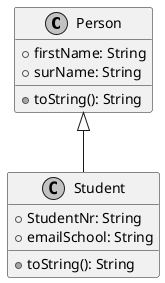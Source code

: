 @startuml
skinparam monochrome true

class Person {
 +firstName: String
 +surName: String
 +toString(): String
}

class Student {
 +StudentNr: String
 +emailSchool: String
 +toString(): String
}

Person <|-- Student
@enduml